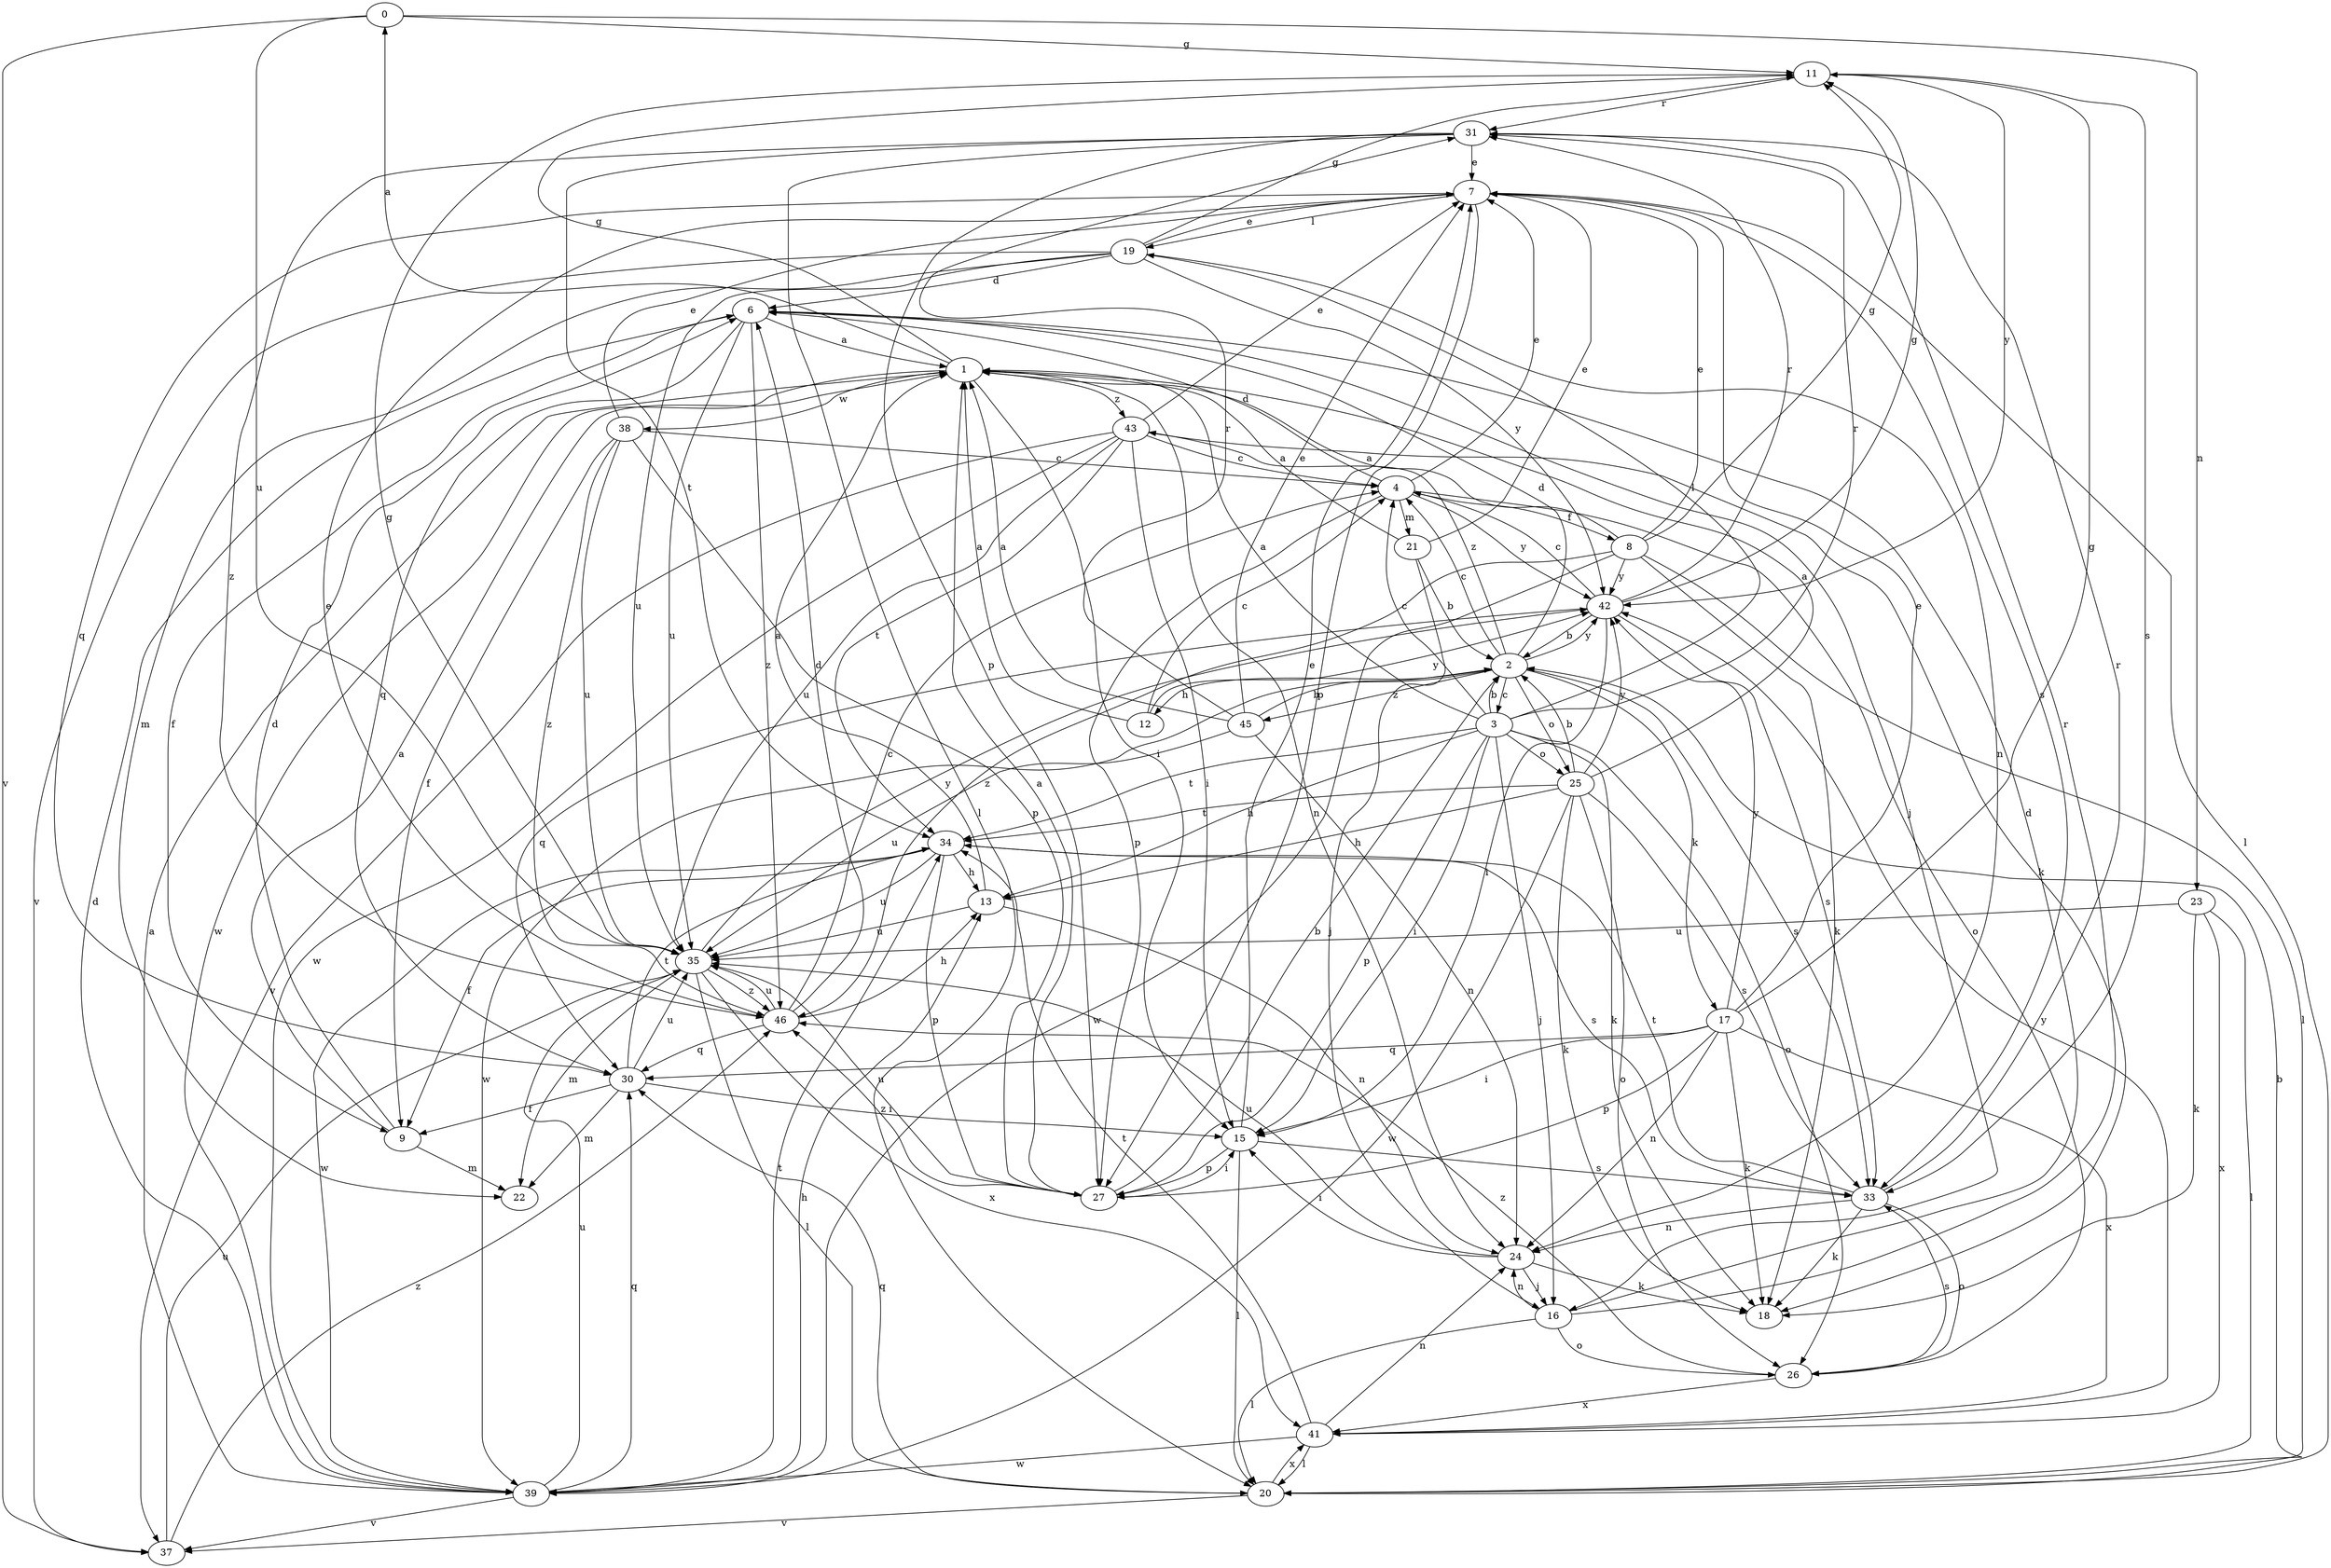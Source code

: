 strict digraph  {
0;
1;
2;
3;
4;
6;
7;
8;
9;
11;
12;
13;
15;
16;
17;
18;
19;
20;
21;
22;
23;
24;
25;
26;
27;
30;
31;
33;
34;
35;
37;
38;
39;
41;
42;
43;
45;
46;
0 -> 11  [label=g];
0 -> 23  [label=n];
0 -> 35  [label=u];
0 -> 37  [label=v];
1 -> 0  [label=a];
1 -> 11  [label=g];
1 -> 15  [label=i];
1 -> 24  [label=n];
1 -> 38  [label=w];
1 -> 39  [label=w];
1 -> 43  [label=z];
2 -> 3  [label=c];
2 -> 4  [label=c];
2 -> 6  [label=d];
2 -> 12  [label=h];
2 -> 17  [label=k];
2 -> 25  [label=o];
2 -> 33  [label=s];
2 -> 39  [label=w];
2 -> 42  [label=y];
2 -> 43  [label=z];
2 -> 45  [label=z];
3 -> 1  [label=a];
3 -> 2  [label=b];
3 -> 4  [label=c];
3 -> 13  [label=h];
3 -> 15  [label=i];
3 -> 16  [label=j];
3 -> 18  [label=k];
3 -> 19  [label=l];
3 -> 25  [label=o];
3 -> 26  [label=o];
3 -> 27  [label=p];
3 -> 31  [label=r];
3 -> 34  [label=t];
4 -> 6  [label=d];
4 -> 7  [label=e];
4 -> 8  [label=f];
4 -> 21  [label=m];
4 -> 26  [label=o];
4 -> 27  [label=p];
4 -> 42  [label=y];
6 -> 1  [label=a];
6 -> 9  [label=f];
6 -> 16  [label=j];
6 -> 30  [label=q];
6 -> 35  [label=u];
6 -> 46  [label=z];
7 -> 19  [label=l];
7 -> 20  [label=l];
7 -> 27  [label=p];
7 -> 30  [label=q];
7 -> 33  [label=s];
8 -> 1  [label=a];
8 -> 7  [label=e];
8 -> 11  [label=g];
8 -> 18  [label=k];
8 -> 20  [label=l];
8 -> 39  [label=w];
8 -> 42  [label=y];
8 -> 46  [label=z];
9 -> 1  [label=a];
9 -> 6  [label=d];
9 -> 22  [label=m];
11 -> 31  [label=r];
11 -> 33  [label=s];
11 -> 42  [label=y];
12 -> 1  [label=a];
12 -> 4  [label=c];
12 -> 42  [label=y];
13 -> 1  [label=a];
13 -> 24  [label=n];
13 -> 35  [label=u];
15 -> 7  [label=e];
15 -> 20  [label=l];
15 -> 27  [label=p];
15 -> 33  [label=s];
16 -> 6  [label=d];
16 -> 20  [label=l];
16 -> 24  [label=n];
16 -> 26  [label=o];
16 -> 31  [label=r];
17 -> 7  [label=e];
17 -> 11  [label=g];
17 -> 15  [label=i];
17 -> 18  [label=k];
17 -> 24  [label=n];
17 -> 27  [label=p];
17 -> 30  [label=q];
17 -> 41  [label=x];
17 -> 42  [label=y];
19 -> 6  [label=d];
19 -> 7  [label=e];
19 -> 11  [label=g];
19 -> 22  [label=m];
19 -> 24  [label=n];
19 -> 35  [label=u];
19 -> 37  [label=v];
19 -> 42  [label=y];
20 -> 2  [label=b];
20 -> 30  [label=q];
20 -> 37  [label=v];
20 -> 41  [label=x];
21 -> 1  [label=a];
21 -> 2  [label=b];
21 -> 7  [label=e];
21 -> 16  [label=j];
23 -> 18  [label=k];
23 -> 20  [label=l];
23 -> 35  [label=u];
23 -> 41  [label=x];
24 -> 15  [label=i];
24 -> 16  [label=j];
24 -> 18  [label=k];
24 -> 35  [label=u];
25 -> 1  [label=a];
25 -> 2  [label=b];
25 -> 13  [label=h];
25 -> 18  [label=k];
25 -> 26  [label=o];
25 -> 33  [label=s];
25 -> 34  [label=t];
25 -> 39  [label=w];
25 -> 42  [label=y];
26 -> 33  [label=s];
26 -> 41  [label=x];
26 -> 46  [label=z];
27 -> 1  [label=a];
27 -> 2  [label=b];
27 -> 15  [label=i];
27 -> 35  [label=u];
27 -> 46  [label=z];
30 -> 9  [label=f];
30 -> 15  [label=i];
30 -> 22  [label=m];
30 -> 34  [label=t];
30 -> 35  [label=u];
31 -> 7  [label=e];
31 -> 20  [label=l];
31 -> 27  [label=p];
31 -> 34  [label=t];
31 -> 46  [label=z];
33 -> 18  [label=k];
33 -> 24  [label=n];
33 -> 26  [label=o];
33 -> 31  [label=r];
33 -> 34  [label=t];
34 -> 9  [label=f];
34 -> 13  [label=h];
34 -> 27  [label=p];
34 -> 33  [label=s];
34 -> 35  [label=u];
34 -> 39  [label=w];
35 -> 11  [label=g];
35 -> 20  [label=l];
35 -> 22  [label=m];
35 -> 41  [label=x];
35 -> 42  [label=y];
35 -> 46  [label=z];
37 -> 35  [label=u];
37 -> 46  [label=z];
38 -> 4  [label=c];
38 -> 7  [label=e];
38 -> 9  [label=f];
38 -> 27  [label=p];
38 -> 35  [label=u];
38 -> 46  [label=z];
39 -> 1  [label=a];
39 -> 6  [label=d];
39 -> 13  [label=h];
39 -> 30  [label=q];
39 -> 34  [label=t];
39 -> 35  [label=u];
39 -> 37  [label=v];
41 -> 20  [label=l];
41 -> 24  [label=n];
41 -> 34  [label=t];
41 -> 39  [label=w];
41 -> 42  [label=y];
42 -> 2  [label=b];
42 -> 4  [label=c];
42 -> 11  [label=g];
42 -> 15  [label=i];
42 -> 30  [label=q];
42 -> 31  [label=r];
42 -> 33  [label=s];
43 -> 4  [label=c];
43 -> 7  [label=e];
43 -> 15  [label=i];
43 -> 18  [label=k];
43 -> 34  [label=t];
43 -> 35  [label=u];
43 -> 37  [label=v];
43 -> 39  [label=w];
45 -> 1  [label=a];
45 -> 2  [label=b];
45 -> 7  [label=e];
45 -> 24  [label=n];
45 -> 31  [label=r];
45 -> 35  [label=u];
46 -> 4  [label=c];
46 -> 6  [label=d];
46 -> 7  [label=e];
46 -> 13  [label=h];
46 -> 30  [label=q];
46 -> 35  [label=u];
}

